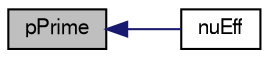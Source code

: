 digraph "pPrime"
{
  bgcolor="transparent";
  edge [fontname="FreeSans",fontsize="10",labelfontname="FreeSans",labelfontsize="10"];
  node [fontname="FreeSans",fontsize="10",shape=record];
  rankdir="LR";
  Node32 [label="pPrime",height=0.2,width=0.4,color="black", fillcolor="grey75", style="filled", fontcolor="black"];
  Node32 -> Node33 [dir="back",color="midnightblue",fontsize="10",style="solid",fontname="FreeSans"];
  Node33 [label="nuEff",height=0.2,width=0.4,color="black",URL="$a32278.html#a96bad7745a84df38388d0d0be6edfd8a",tooltip="Return the effective viscosity on patch. "];
}
